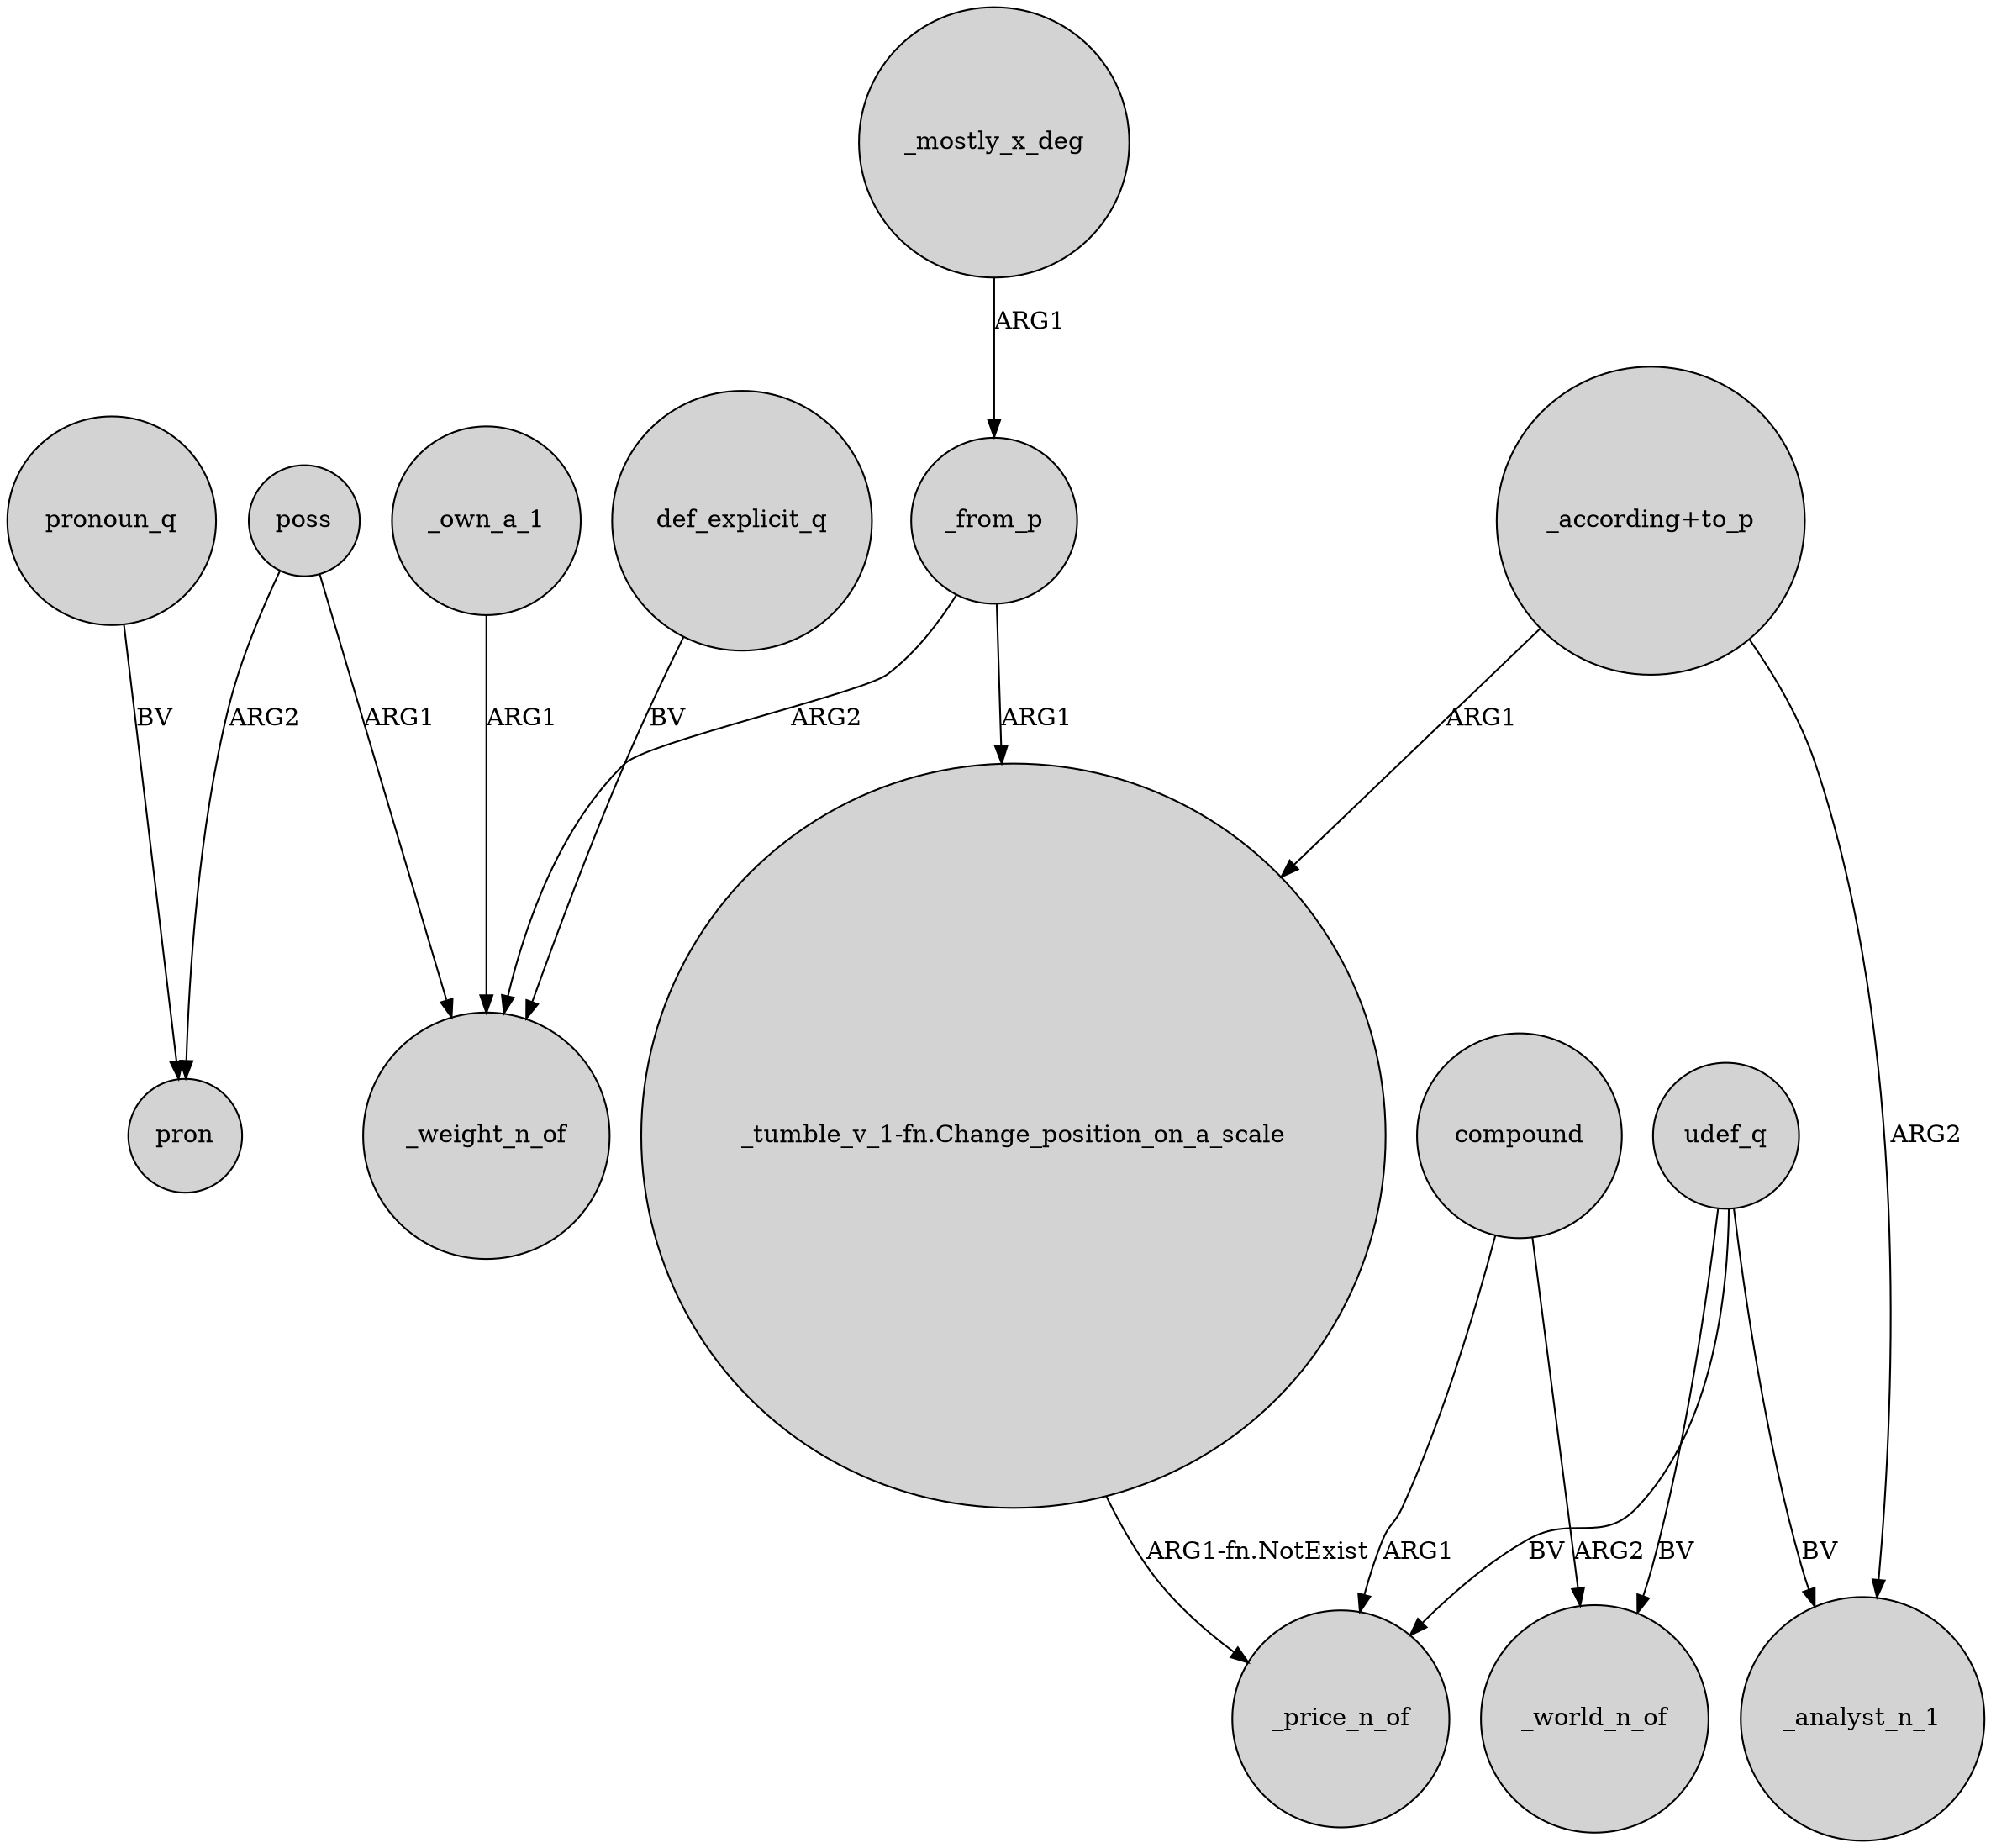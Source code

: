 digraph {
	node [shape=circle style=filled]
	_own_a_1 -> _weight_n_of [label=ARG1]
	poss -> _weight_n_of [label=ARG1]
	udef_q -> _analyst_n_1 [label=BV]
	"_tumble_v_1-fn.Change_position_on_a_scale" -> _price_n_of [label="ARG1-fn.NotExist"]
	udef_q -> _world_n_of [label=BV]
	udef_q -> _price_n_of [label=BV]
	poss -> pron [label=ARG2]
	compound -> _price_n_of [label=ARG1]
	_from_p -> _weight_n_of [label=ARG2]
	compound -> _world_n_of [label=ARG2]
	_mostly_x_deg -> _from_p [label=ARG1]
	_from_p -> "_tumble_v_1-fn.Change_position_on_a_scale" [label=ARG1]
	"_according+to_p" -> _analyst_n_1 [label=ARG2]
	"_according+to_p" -> "_tumble_v_1-fn.Change_position_on_a_scale" [label=ARG1]
	def_explicit_q -> _weight_n_of [label=BV]
	pronoun_q -> pron [label=BV]
}
